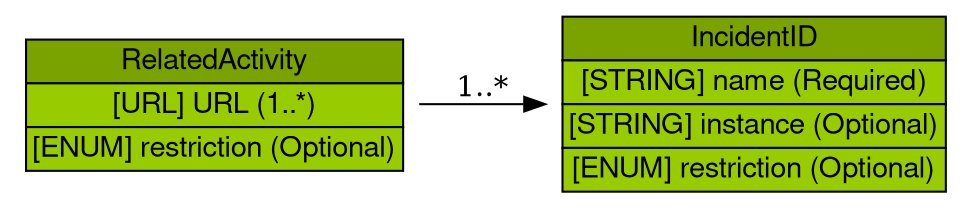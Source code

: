 digraph RelatedActivity {
	graph [bb="0,0,455,92",
		rankdir=LR
	];
	node [label="\N"];
	RelatedActivity	 [height=0.98611,
		label=<<table BORDER="0" CELLBORDER="1" CELLSPACING="0"> <tr> <td BGCOLOR="#7aa300" HREF="#" TITLE="The RelatedActivity class lists either incident tracking numbers of incidents or URLs (not both) that refer to activity related to the one described in the IODEF document. These references may be to local incident tracking numbers or to those of other CSIRTs. "><FONT FACE="Nimbus Sans L">RelatedActivity</FONT></td> </tr>" %<tr><td BGCOLOR="#99CC00"  HREF="#" TITLE="A URL to activity related to this incident."><FONT FACE="Nimbus Sans L">[URL] URL (1..*)</FONT></td></tr>%<tr><td BGCOLOR="#99CC00"  HREF="#" TITLE="This attribute has been defined in Section 3.2."><FONT FACE="Nimbus Sans L">[ENUM] restriction (Optional)</FONT></td></tr>%</table>>,
		pos="98.5,46",
		shape=plaintext,
		width=2.7361];
	IncidentID	 [height=1.2778,
		label=<<table BORDER="0" CELLBORDER="1" CELLSPACING="0"> <tr> <td BGCOLOR="#7aa300" HREF="#" TITLE="The IncidentID class represents an incident tracking number that is unique in the context of the CSIRT and identifies the activity characterized in an IODEF Document. This identifier would serve as an index into the CSIRT incident handling system. The combination of the name attribute and the string in the element content MUST be a globally unique identifier describing the activity. Documents generated by a given CSIRT MUST NOT reuse the same value unless they are referencing the same incident. "><FONT FACE="Nimbus Sans L">IncidentID</FONT></td> </tr>" %<tr><td BGCOLOR="#99CC00"  HREF="#" TITLE="An identifier describing the CSIRT that created the document.  In order to have a globally unique CSIRT name, the fully qualified domain name associated with the CSIRT MUST be used."><FONT FACE="Nimbus Sans L">[STRING] name (Required)</FONT></td></tr>%<tr><td BGCOLOR="#99CC00"  HREF="#" TITLE="An identifier referencing a subset of the named incident."><FONT FACE="Nimbus Sans L">[STRING] instance (Optional)</FONT></td></tr>%<tr><td BGCOLOR="#99CC00"  HREF="#" TITLE="This attribute has been defined in Section 3.2."><FONT FACE="Nimbus Sans L">[ENUM] restriction (Optional)</FONT></td></tr>%</table>>,
		pos="355.5,46",
		shape=plaintext,
		width=2.7639];
	RelatedActivity -> IncidentID	 [label="1..*",
		lp="226.5,53.5",
		pos="e,255.86,46 197.13,46 213.07,46 229.66,46 245.85,46"];
}

